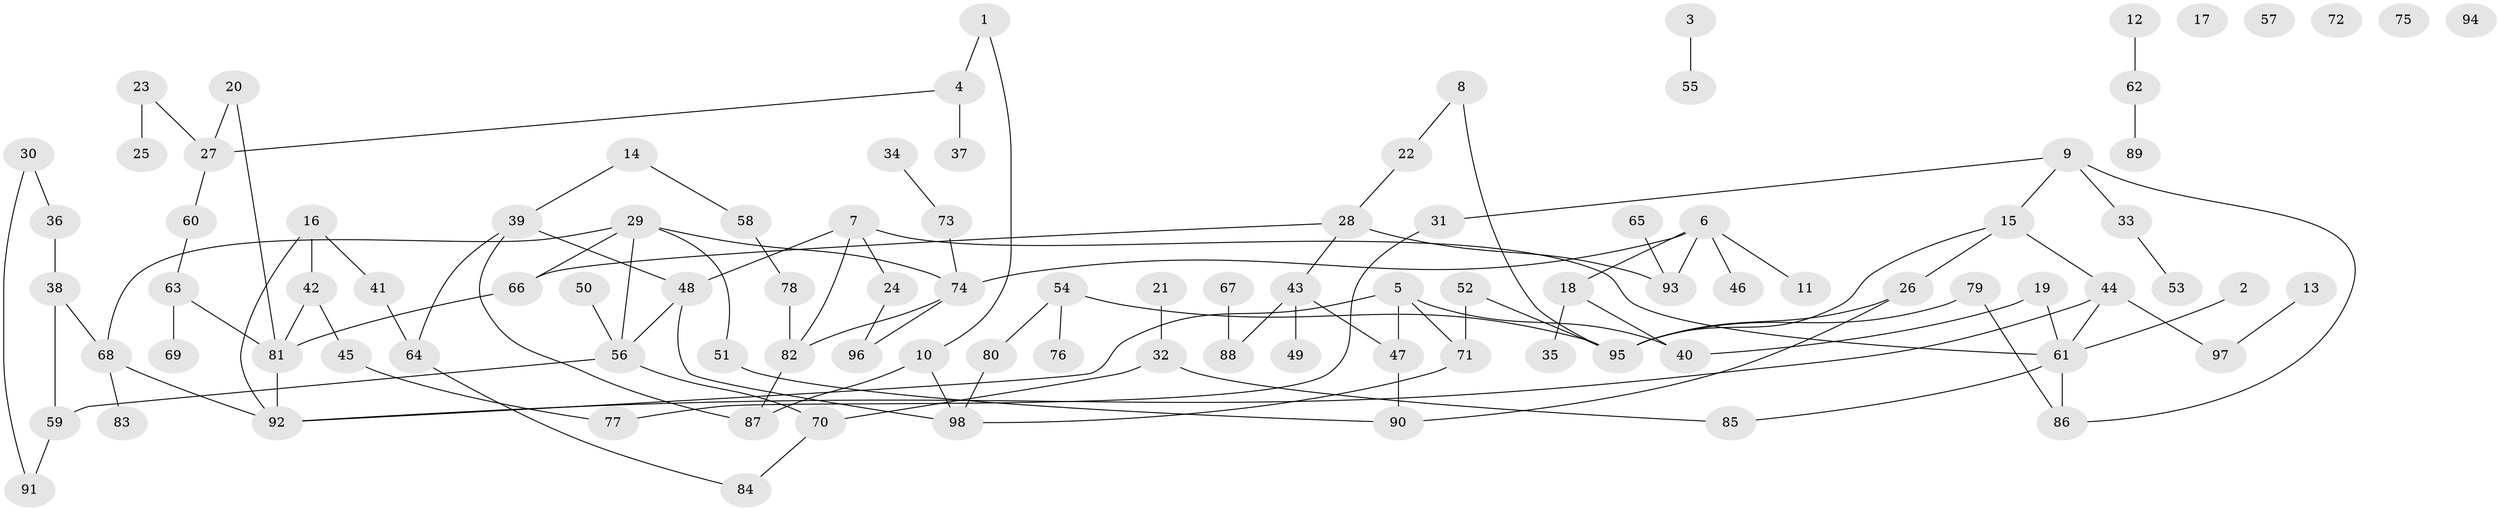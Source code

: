 // coarse degree distribution, {7: 0.043478260869565216, 11: 0.043478260869565216, 3: 0.17391304347826086, 4: 0.13043478260869565, 2: 0.30434782608695654, 1: 0.21739130434782608, 10: 0.043478260869565216, 5: 0.043478260869565216}
// Generated by graph-tools (version 1.1) at 2025/48/03/04/25 22:48:15]
// undirected, 98 vertices, 119 edges
graph export_dot {
  node [color=gray90,style=filled];
  1;
  2;
  3;
  4;
  5;
  6;
  7;
  8;
  9;
  10;
  11;
  12;
  13;
  14;
  15;
  16;
  17;
  18;
  19;
  20;
  21;
  22;
  23;
  24;
  25;
  26;
  27;
  28;
  29;
  30;
  31;
  32;
  33;
  34;
  35;
  36;
  37;
  38;
  39;
  40;
  41;
  42;
  43;
  44;
  45;
  46;
  47;
  48;
  49;
  50;
  51;
  52;
  53;
  54;
  55;
  56;
  57;
  58;
  59;
  60;
  61;
  62;
  63;
  64;
  65;
  66;
  67;
  68;
  69;
  70;
  71;
  72;
  73;
  74;
  75;
  76;
  77;
  78;
  79;
  80;
  81;
  82;
  83;
  84;
  85;
  86;
  87;
  88;
  89;
  90;
  91;
  92;
  93;
  94;
  95;
  96;
  97;
  98;
  1 -- 4;
  1 -- 10;
  2 -- 61;
  3 -- 55;
  4 -- 27;
  4 -- 37;
  5 -- 40;
  5 -- 47;
  5 -- 71;
  5 -- 92;
  6 -- 11;
  6 -- 18;
  6 -- 46;
  6 -- 74;
  6 -- 93;
  7 -- 24;
  7 -- 48;
  7 -- 61;
  7 -- 82;
  8 -- 22;
  8 -- 95;
  9 -- 15;
  9 -- 31;
  9 -- 33;
  9 -- 86;
  10 -- 87;
  10 -- 98;
  12 -- 62;
  13 -- 97;
  14 -- 39;
  14 -- 58;
  15 -- 26;
  15 -- 44;
  15 -- 95;
  16 -- 41;
  16 -- 42;
  16 -- 92;
  18 -- 35;
  18 -- 40;
  19 -- 40;
  19 -- 61;
  20 -- 27;
  20 -- 81;
  21 -- 32;
  22 -- 28;
  23 -- 25;
  23 -- 27;
  24 -- 96;
  26 -- 90;
  26 -- 95;
  27 -- 60;
  28 -- 43;
  28 -- 66;
  28 -- 93;
  29 -- 51;
  29 -- 56;
  29 -- 66;
  29 -- 68;
  29 -- 74;
  30 -- 36;
  30 -- 91;
  31 -- 77;
  32 -- 70;
  32 -- 85;
  33 -- 53;
  34 -- 73;
  36 -- 38;
  38 -- 59;
  38 -- 68;
  39 -- 48;
  39 -- 64;
  39 -- 87;
  41 -- 64;
  42 -- 45;
  42 -- 81;
  43 -- 47;
  43 -- 49;
  43 -- 88;
  44 -- 61;
  44 -- 92;
  44 -- 97;
  45 -- 77;
  47 -- 90;
  48 -- 56;
  48 -- 98;
  50 -- 56;
  51 -- 90;
  52 -- 71;
  52 -- 95;
  54 -- 76;
  54 -- 80;
  54 -- 95;
  56 -- 59;
  56 -- 70;
  58 -- 78;
  59 -- 91;
  60 -- 63;
  61 -- 85;
  61 -- 86;
  62 -- 89;
  63 -- 69;
  63 -- 81;
  64 -- 84;
  65 -- 93;
  66 -- 81;
  67 -- 88;
  68 -- 83;
  68 -- 92;
  70 -- 84;
  71 -- 98;
  73 -- 74;
  74 -- 82;
  74 -- 96;
  78 -- 82;
  79 -- 86;
  79 -- 95;
  80 -- 98;
  81 -- 92;
  82 -- 87;
}
